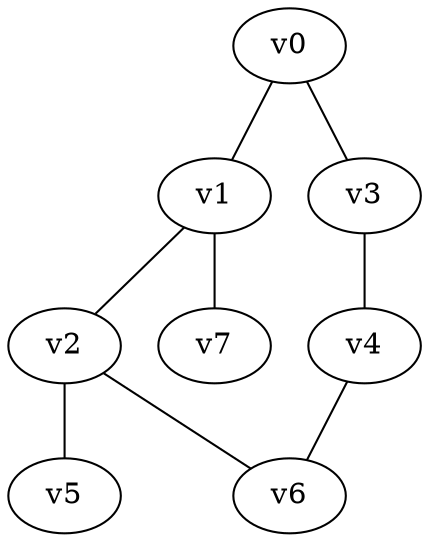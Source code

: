 //THIS IS COMMENT : example undirected graph
graph gn8 {
v0 -- v1;
v0 -- v3;
v1 -- v2;
v1 -- v7;
v3 -- v4;
v2 -- v5;
v2 -- v6;
v4 -- v6;
}
